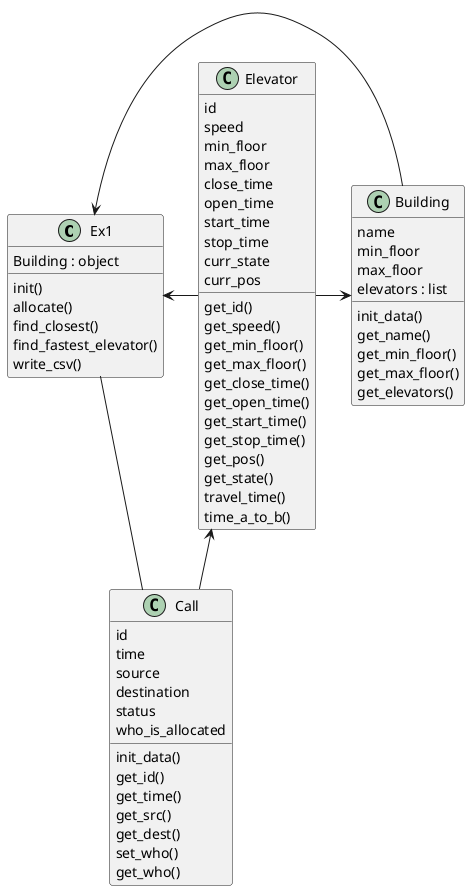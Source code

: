 @startuml
'https://plantuml.com/class-diagram

class Ex1{
Building : object
init()
allocate()
find_closest()
find_fastest_elevator()
write_csv()
}
class Building{
name
min_floor
max_floor
elevators : list
init_data()
get_name()
get_min_floor()
get_max_floor()
get_elevators()
}
class Elevator{
id
speed
min_floor
max_floor
close_time
open_time
start_time
stop_time
curr_state
curr_pos

get_id()
get_speed()
get_min_floor()
get_max_floor()
get_close_time()
get_open_time()
get_start_time()
get_stop_time()
get_pos()
get_state()
travel_time()
time_a_to_b()
}
class Call{
id
time
source
destination
status
who_is_allocated
init_data()
get_id()
get_time()
get_src()
get_dest()
set_who()
get_who()
}

Ex1 <- Building
Ex1 <- Elevator
Ex1 - Call
Elevator -> Building
Elevator <-- Call



@enduml